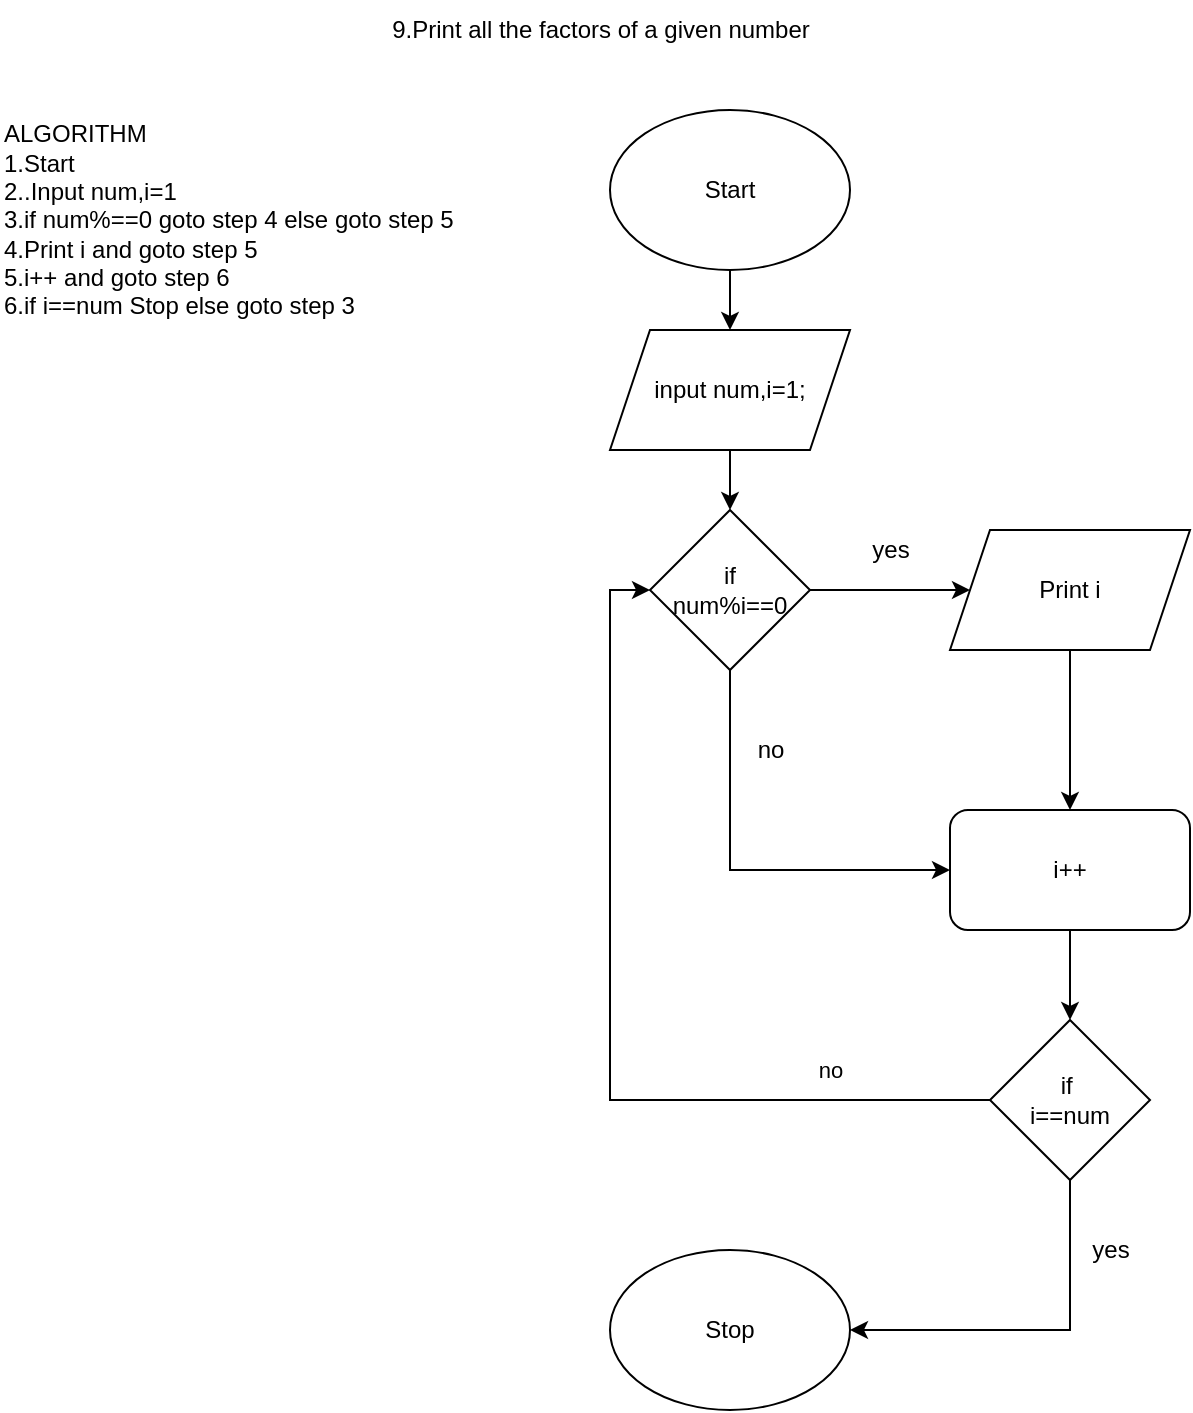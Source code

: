 <mxfile version="20.3.0" type="device"><diagram id="C5RBs43oDa-KdzZeNtuy" name="Page-1"><mxGraphModel dx="1038" dy="649" grid="1" gridSize="10" guides="1" tooltips="1" connect="1" arrows="1" fold="1" page="1" pageScale="1" pageWidth="827" pageHeight="1169" math="0" shadow="0"><root><mxCell id="WIyWlLk6GJQsqaUBKTNV-0"/><mxCell id="WIyWlLk6GJQsqaUBKTNV-1" parent="WIyWlLk6GJQsqaUBKTNV-0"/><mxCell id="t_dUWbt7fYFaQQhPcnjj-0" value="Stop" style="ellipse;whiteSpace=wrap;html=1;" parent="WIyWlLk6GJQsqaUBKTNV-1" vertex="1"><mxGeometry x="380" y="665" width="120" height="80" as="geometry"/></mxCell><mxCell id="t_dUWbt7fYFaQQhPcnjj-3" value="" style="edgeStyle=orthogonalEdgeStyle;rounded=0;orthogonalLoop=1;jettySize=auto;html=1;" parent="WIyWlLk6GJQsqaUBKTNV-1" source="t_dUWbt7fYFaQQhPcnjj-1" target="t_dUWbt7fYFaQQhPcnjj-2" edge="1"><mxGeometry relative="1" as="geometry"/></mxCell><mxCell id="t_dUWbt7fYFaQQhPcnjj-1" value="Start" style="ellipse;whiteSpace=wrap;html=1;" parent="WIyWlLk6GJQsqaUBKTNV-1" vertex="1"><mxGeometry x="380" y="95" width="120" height="80" as="geometry"/></mxCell><mxCell id="t_dUWbt7fYFaQQhPcnjj-5" value="" style="edgeStyle=orthogonalEdgeStyle;rounded=0;orthogonalLoop=1;jettySize=auto;html=1;" parent="WIyWlLk6GJQsqaUBKTNV-1" source="t_dUWbt7fYFaQQhPcnjj-2" target="t_dUWbt7fYFaQQhPcnjj-4" edge="1"><mxGeometry relative="1" as="geometry"/></mxCell><mxCell id="t_dUWbt7fYFaQQhPcnjj-2" value="input num,i=1;" style="shape=parallelogram;perimeter=parallelogramPerimeter;whiteSpace=wrap;html=1;fixedSize=1;" parent="WIyWlLk6GJQsqaUBKTNV-1" vertex="1"><mxGeometry x="380" y="205" width="120" height="60" as="geometry"/></mxCell><mxCell id="t_dUWbt7fYFaQQhPcnjj-7" value="" style="edgeStyle=orthogonalEdgeStyle;rounded=0;orthogonalLoop=1;jettySize=auto;html=1;" parent="WIyWlLk6GJQsqaUBKTNV-1" source="t_dUWbt7fYFaQQhPcnjj-4" target="t_dUWbt7fYFaQQhPcnjj-6" edge="1"><mxGeometry relative="1" as="geometry"/></mxCell><mxCell id="t_dUWbt7fYFaQQhPcnjj-18" style="edgeStyle=orthogonalEdgeStyle;rounded=0;orthogonalLoop=1;jettySize=auto;html=1;exitX=0.5;exitY=1;exitDx=0;exitDy=0;entryX=0;entryY=0.5;entryDx=0;entryDy=0;" parent="WIyWlLk6GJQsqaUBKTNV-1" source="t_dUWbt7fYFaQQhPcnjj-4" target="t_dUWbt7fYFaQQhPcnjj-11" edge="1"><mxGeometry relative="1" as="geometry"/></mxCell><mxCell id="t_dUWbt7fYFaQQhPcnjj-4" value="if&lt;br&gt;num%i==0" style="rhombus;whiteSpace=wrap;html=1;" parent="WIyWlLk6GJQsqaUBKTNV-1" vertex="1"><mxGeometry x="400" y="295" width="80" height="80" as="geometry"/></mxCell><mxCell id="t_dUWbt7fYFaQQhPcnjj-12" value="" style="edgeStyle=orthogonalEdgeStyle;rounded=0;orthogonalLoop=1;jettySize=auto;html=1;" parent="WIyWlLk6GJQsqaUBKTNV-1" source="t_dUWbt7fYFaQQhPcnjj-6" target="t_dUWbt7fYFaQQhPcnjj-11" edge="1"><mxGeometry relative="1" as="geometry"/></mxCell><mxCell id="t_dUWbt7fYFaQQhPcnjj-6" value="Print i" style="shape=parallelogram;perimeter=parallelogramPerimeter;whiteSpace=wrap;html=1;fixedSize=1;" parent="WIyWlLk6GJQsqaUBKTNV-1" vertex="1"><mxGeometry x="550" y="305" width="120" height="60" as="geometry"/></mxCell><mxCell id="t_dUWbt7fYFaQQhPcnjj-8" value="yes&lt;br&gt;" style="text;html=1;align=center;verticalAlign=middle;resizable=0;points=[];autosize=1;strokeColor=none;fillColor=none;" parent="WIyWlLk6GJQsqaUBKTNV-1" vertex="1"><mxGeometry x="500" y="300" width="40" height="30" as="geometry"/></mxCell><mxCell id="t_dUWbt7fYFaQQhPcnjj-14" style="edgeStyle=orthogonalEdgeStyle;rounded=0;orthogonalLoop=1;jettySize=auto;html=1;exitX=0.5;exitY=1;exitDx=0;exitDy=0;entryX=1;entryY=0.5;entryDx=0;entryDy=0;" parent="WIyWlLk6GJQsqaUBKTNV-1" source="t_dUWbt7fYFaQQhPcnjj-9" target="t_dUWbt7fYFaQQhPcnjj-0" edge="1"><mxGeometry relative="1" as="geometry"/></mxCell><mxCell id="t_dUWbt7fYFaQQhPcnjj-16" style="edgeStyle=orthogonalEdgeStyle;rounded=0;orthogonalLoop=1;jettySize=auto;html=1;exitX=0;exitY=0.5;exitDx=0;exitDy=0;entryX=0;entryY=0.5;entryDx=0;entryDy=0;" parent="WIyWlLk6GJQsqaUBKTNV-1" source="t_dUWbt7fYFaQQhPcnjj-9" target="t_dUWbt7fYFaQQhPcnjj-4" edge="1"><mxGeometry relative="1" as="geometry"/></mxCell><mxCell id="t_dUWbt7fYFaQQhPcnjj-17" value="no" style="edgeLabel;html=1;align=center;verticalAlign=middle;resizable=0;points=[];" parent="t_dUWbt7fYFaQQhPcnjj-16" vertex="1" connectable="0"><mxGeometry x="-0.702" y="-7" relative="1" as="geometry"><mxPoint x="-11" y="-8" as="offset"/></mxGeometry></mxCell><mxCell id="t_dUWbt7fYFaQQhPcnjj-9" value="if&amp;nbsp;&lt;br&gt;i==num" style="rhombus;whiteSpace=wrap;html=1;" parent="WIyWlLk6GJQsqaUBKTNV-1" vertex="1"><mxGeometry x="570" y="550" width="80" height="80" as="geometry"/></mxCell><mxCell id="t_dUWbt7fYFaQQhPcnjj-13" value="" style="edgeStyle=orthogonalEdgeStyle;rounded=0;orthogonalLoop=1;jettySize=auto;html=1;" parent="WIyWlLk6GJQsqaUBKTNV-1" source="t_dUWbt7fYFaQQhPcnjj-11" target="t_dUWbt7fYFaQQhPcnjj-9" edge="1"><mxGeometry relative="1" as="geometry"/></mxCell><mxCell id="t_dUWbt7fYFaQQhPcnjj-11" value="i++" style="rounded=1;whiteSpace=wrap;html=1;" parent="WIyWlLk6GJQsqaUBKTNV-1" vertex="1"><mxGeometry x="550" y="445" width="120" height="60" as="geometry"/></mxCell><mxCell id="t_dUWbt7fYFaQQhPcnjj-15" value="yes" style="text;html=1;align=center;verticalAlign=middle;resizable=0;points=[];autosize=1;strokeColor=none;fillColor=none;" parent="WIyWlLk6GJQsqaUBKTNV-1" vertex="1"><mxGeometry x="610" y="650" width="40" height="30" as="geometry"/></mxCell><mxCell id="t_dUWbt7fYFaQQhPcnjj-19" value="no" style="text;html=1;align=center;verticalAlign=middle;resizable=0;points=[];autosize=1;strokeColor=none;fillColor=none;" parent="WIyWlLk6GJQsqaUBKTNV-1" vertex="1"><mxGeometry x="440" y="400" width="40" height="30" as="geometry"/></mxCell><mxCell id="t_dUWbt7fYFaQQhPcnjj-20" value="9.Print all the factors of a given number" style="text;html=1;align=center;verticalAlign=middle;resizable=0;points=[];autosize=1;strokeColor=none;fillColor=none;" parent="WIyWlLk6GJQsqaUBKTNV-1" vertex="1"><mxGeometry x="260" y="40" width="230" height="30" as="geometry"/></mxCell><mxCell id="YFhG6gBUMryanYDTH5Ke-0" value="ALGORITHM&lt;br&gt;1.Start&lt;br&gt;2..Input num,i=1&lt;br&gt;3.if num%==0 goto step 4 else goto step 5&lt;br&gt;4.Print i and goto step 5&lt;br&gt;5.i++ and goto step 6&lt;br&gt;6.if i==num Stop else goto step 3" style="text;html=1;align=left;verticalAlign=middle;resizable=0;points=[];autosize=1;strokeColor=none;fillColor=none;" vertex="1" parent="WIyWlLk6GJQsqaUBKTNV-1"><mxGeometry x="75" y="95" width="250" height="110" as="geometry"/></mxCell></root></mxGraphModel></diagram></mxfile>